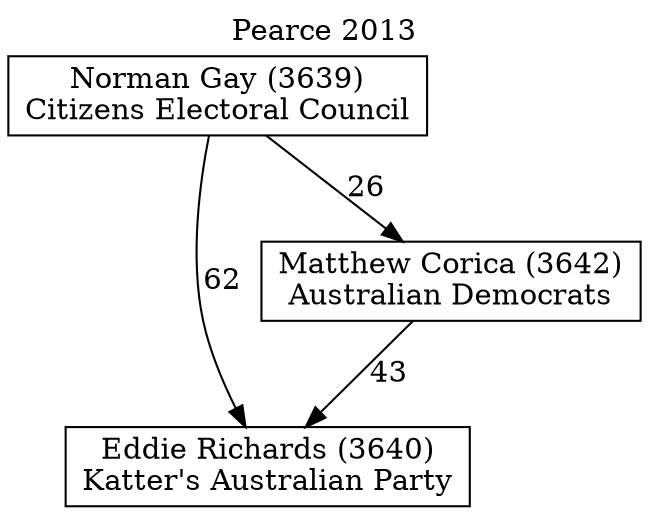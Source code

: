 // House preference flow
digraph "Eddie Richards (3640)_Pearce_2013" {
	graph [label="Pearce 2013" labelloc=t mclimit=10]
	node [shape=box]
	"Eddie Richards (3640)" [label="Eddie Richards (3640)
Katter's Australian Party"]
	"Matthew Corica (3642)" [label="Matthew Corica (3642)
Australian Democrats"]
	"Norman Gay (3639)" [label="Norman Gay (3639)
Citizens Electoral Council"]
	"Matthew Corica (3642)" -> "Eddie Richards (3640)" [label=43]
	"Norman Gay (3639)" -> "Matthew Corica (3642)" [label=26]
	"Norman Gay (3639)" -> "Eddie Richards (3640)" [label=62]
}
